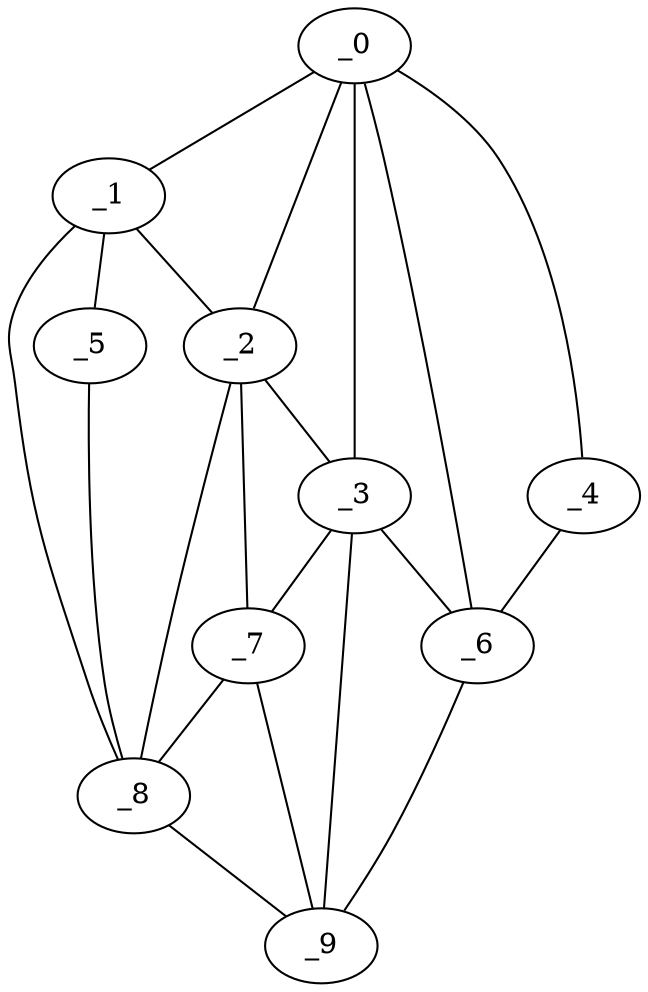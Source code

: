 graph "obj33__80.gxl" {
	_0	 [x=54,
		y=34];
	_1	 [x=54,
		y=112];
	_0 -- _1	 [valence=1];
	_2	 [x=55,
		y=84];
	_0 -- _2	 [valence=2];
	_3	 [x=58,
		y=55];
	_0 -- _3	 [valence=2];
	_4	 [x=66,
		y=2];
	_0 -- _4	 [valence=1];
	_6	 [x=76,
		y=34];
	_0 -- _6	 [valence=1];
	_1 -- _2	 [valence=2];
	_5	 [x=72,
		y=125];
	_1 -- _5	 [valence=1];
	_8	 [x=77,
		y=112];
	_1 -- _8	 [valence=2];
	_2 -- _3	 [valence=2];
	_7	 [x=77,
		y=60];
	_2 -- _7	 [valence=2];
	_2 -- _8	 [valence=1];
	_3 -- _6	 [valence=2];
	_3 -- _7	 [valence=2];
	_9	 [x=78,
		y=51];
	_3 -- _9	 [valence=1];
	_4 -- _6	 [valence=1];
	_5 -- _8	 [valence=1];
	_6 -- _9	 [valence=1];
	_7 -- _8	 [valence=2];
	_7 -- _9	 [valence=2];
	_8 -- _9	 [valence=1];
}
